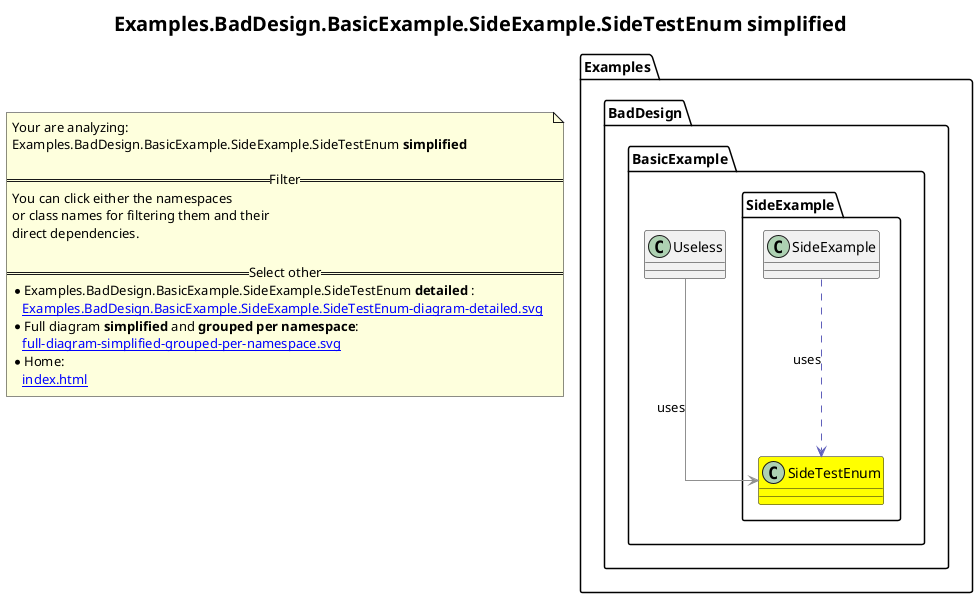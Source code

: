 @startuml
skinparam linetype ortho
title <size:20>Examples.BadDesign.BasicExample.SideExample.SideTestEnum **simplified** </size>
note "Your are analyzing:\nExamples.BadDesign.BasicExample.SideExample.SideTestEnum **simplified** \n\n==Filter==\nYou can click either the namespaces \nor class names for filtering them and their\ndirect dependencies.\n\n==Select other==\n* Examples.BadDesign.BasicExample.SideExample.SideTestEnum **detailed** :\n   [[Examples.BadDesign.BasicExample.SideExample.SideTestEnum-diagram-detailed.svg]]\n* Full diagram **simplified** and **grouped per namespace**:\n   [[full-diagram-simplified-grouped-per-namespace.svg]]\n* Home:\n   [[index.html]]" as FloatingNote
    class Examples.BadDesign.BasicExample.Useless [[Examples.BadDesign.BasicExample.Useless-diagram-simplified.svg]]  {
    }
      class Examples.BadDesign.BasicExample.SideExample.SideTestEnum [[Examples.BadDesign.BasicExample.SideExample.SideTestEnum-diagram-simplified.svg]] #yellow {
      }
      class Examples.BadDesign.BasicExample.SideExample.SideExample [[Examples.BadDesign.BasicExample.SideExample.SideExample-diagram-simplified.svg]]  {
      }
 ' *************************************** 
 ' *************************************** 
 ' *************************************** 
' Class relations extracted from namespace:
' Examples.BadDesign.BasicExample
Examples.BadDesign.BasicExample.Useless -[#909090]-> Examples.BadDesign.BasicExample.SideExample.SideTestEnum  : uses 
' Class relations extracted from namespace:
' Examples.BadDesign.BasicExample.SideExample
Examples.BadDesign.BasicExample.SideExample.SideExample .[#6060BB].> Examples.BadDesign.BasicExample.SideExample.SideTestEnum  : uses 
@enduml